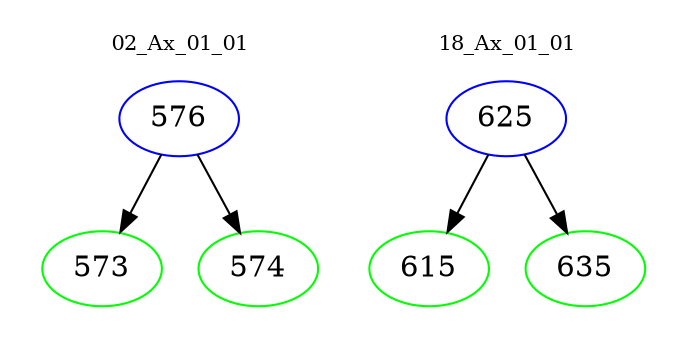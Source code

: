 digraph{
subgraph cluster_0 {
color = white
label = "02_Ax_01_01";
fontsize=10;
T0_576 [label="576", color="blue"]
T0_576 -> T0_573 [color="black"]
T0_573 [label="573", color="green"]
T0_576 -> T0_574 [color="black"]
T0_574 [label="574", color="green"]
}
subgraph cluster_1 {
color = white
label = "18_Ax_01_01";
fontsize=10;
T1_625 [label="625", color="blue"]
T1_625 -> T1_615 [color="black"]
T1_615 [label="615", color="green"]
T1_625 -> T1_635 [color="black"]
T1_635 [label="635", color="green"]
}
}
